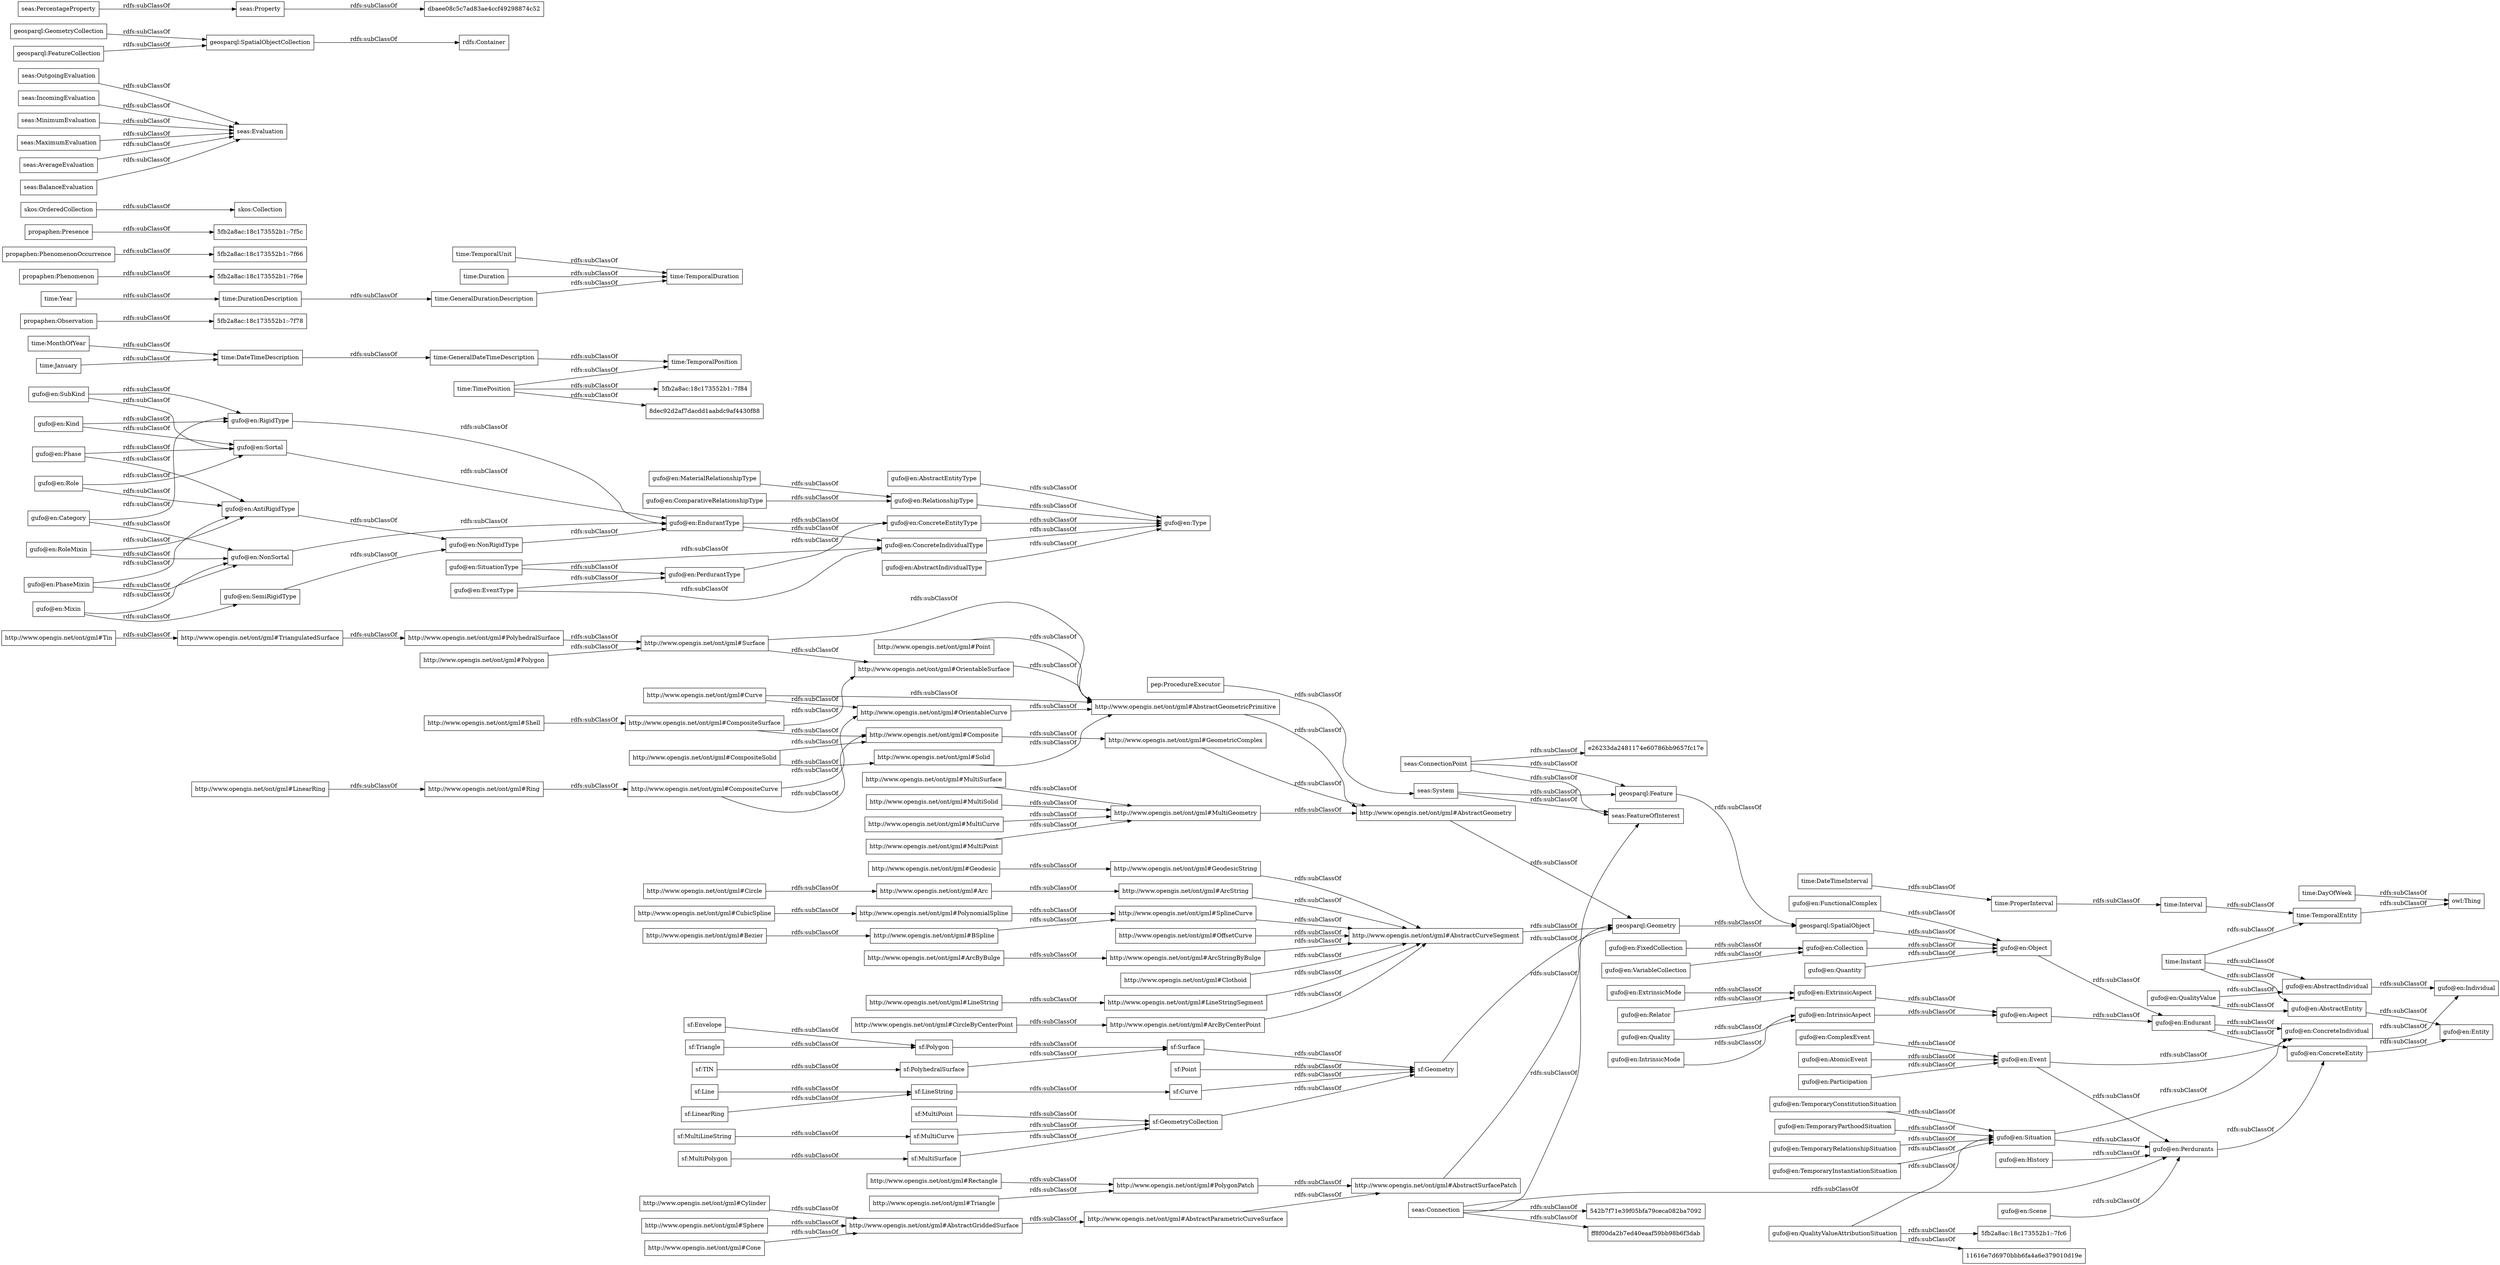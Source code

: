 digraph ar2dtool_diagram { 
rankdir=LR;
size="1000"
node [shape = rectangle, color="black"]; "time:DateTimeInterval" "http://www.opengis.net/ont/gml#MultiSurface" "gufo@en:Category" "gufo@en:History" "http://www.opengis.net/ont/gml#CompositeSurface" "http://www.opengis.net/ont/gml#Triangle" "http://www.opengis.net/ont/gml#MultiSolid" "gufo@en:Quality" "http://www.opengis.net/ont/gml#Cylinder" "time:MonthOfYear" "time:TimePosition" "time:GeneralDateTimeDescription" "gufo@en:Situation" "gufo@en:Sortal" "time:DayOfWeek" "http://www.opengis.net/ont/gml#Surface" "gufo@en:QualityValueAttributionSituation" "5fb2a8ac:18c173552b1:-7f78" "time:TemporalUnit" "time:ProperInterval" "http://www.opengis.net/ont/gml#TriangulatedSurface" "gufo@en:SubKind" "http://www.opengis.net/ont/gml#Composite" "gufo@en:Scene" "gufo@en:ComparativeRelationshipType" "http://www.opengis.net/ont/gml#CompositeCurve" "http://www.opengis.net/ont/gml#PolyhedralSurface" "http://www.opengis.net/ont/gml#ArcString" "gufo@en:TemporaryInstantiationSituation" "gufo@en:ConcreteEntity" "http://www.opengis.net/ont/gml#MultiGeometry" "time:Instant" "gufo@en:AbstractEntity" "http://www.opengis.net/ont/gml#Tin" "gufo@en:AtomicEvent" "propaphen:Phenomenon" "seas:Connection" "http://www.opengis.net/ont/gml#SplineCurve" "http://www.opengis.net/ont/gml#MultiCurve" "gufo@en:AbstractEntityType" "5fb2a8ac:18c173552b1:-7fc6" "propaphen:Observation" "gufo@en:Type" "http://www.opengis.net/ont/gml#OffsetCurve" "http://www.opengis.net/ont/gml#Circle" "http://www.opengis.net/ont/gml#AbstractGriddedSurface" "gufo@en:TemporaryConstitutionSituation" "gufo@en:Phase" "gufo@en:QualityValue" "gufo@en:NonRigidType" "gufo@en:Quantity" "http://www.opengis.net/ont/gml#ArcStringByBulge" "5fb2a8ac:18c173552b1:-7f66" "gufo@en:Perdurants" "gufo@en:Kind" "gufo@en:Endurant" "seas:System" "http://www.opengis.net/ont/gml#Geodesic" "gufo@en:TemporaryParthoodSituation" "gufo@en:PhaseMixin" "http://www.opengis.net/ont/gml#AbstractSurfacePatch" "gufo@en:RelationshipType" "gufo@en:NonSortal" "time:TemporalDuration" "seas:ConnectionPoint" "5fb2a8ac:18c173552b1:-7f5c" "gufo@en:AntiRigidType" "gufo@en:SituationType" "gufo@en:PerdurantType" "gufo@en:Participation" "time:Duration" "gufo@en:RoleMixin" "http://www.opengis.net/ont/gml#Ring" "gufo@en:ExtrinsicMode" "http://www.opengis.net/ont/gml#PolygonPatch" "http://www.opengis.net/ont/gml#LineString" "http://www.opengis.net/ont/gml#AbstractGeometricPrimitive" "http://www.opengis.net/ont/gml#OrientableCurve" "http://www.opengis.net/ont/gml#Clothoid" "http://www.opengis.net/ont/gml#Curve" "5fb2a8ac:18c173552b1:-7f84" "http://www.opengis.net/ont/gml#Arc" "gufo@en:ConcreteEntityType" "http://www.opengis.net/ont/gml#Polygon" "gufo@en:IntrinsicMode" "http://www.opengis.net/ont/gml#Shell" "gufo@en:Role" "http://www.opengis.net/ont/gml#Sphere" "gufo@en:EventType" "time:GeneralDurationDescription" "gufo@en:FixedCollection" "http://www.opengis.net/ont/gml#AbstractParametricCurveSurface" "geosparql:SpatialObject" "gufo@en:ComplexEvent" "http://www.opengis.net/ont/gml#Cone" "gufo@en:ExtrinsicAspect" "propaphen:PhenomenonOccurrence" "skos:Collection" "gufo@en:RigidType" "http://www.opengis.net/ont/gml#GeometricComplex" "http://www.opengis.net/ont/gml#CubicSpline" "http://www.opengis.net/ont/gml#ArcByBulge" "gufo@en:FunctionalComplex" "time:DurationDescription" "propaphen:Presence" "time:TemporalEntity" "gufo@en:Entity" "http://www.opengis.net/ont/gml#PolynomialSpline" "gufo@en:Collection" "http://www.opengis.net/ont/gml#Solid" "gufo@en:VariableCollection" "gufo@en:Mixin" "time:DateTimeDescription" "gufo@en:MaterialRelationshipType" "http://www.opengis.net/ont/gml#LineStringSegment" "skos:OrderedCollection" "gufo@en:EndurantType" "geosparql:Geometry" "http://www.opengis.net/ont/gml#AbstractGeometry" "http://www.opengis.net/ont/gml#Rectangle" "gufo@en:IntrinsicAspect" "gufo@en:Object" "gufo@en:Aspect" "http://www.opengis.net/ont/gml#BSpline" "time:Year" "time:TemporalPosition" "http://www.opengis.net/ont/gml#Point" "geosparql:Feature" "http://www.opengis.net/ont/gml#CircleByCenterPoint" "gufo@en:Event" "http://www.opengis.net/ont/gml#Bezier" "http://www.opengis.net/ont/gml#LinearRing" "gufo@en:Relator" "http://www.opengis.net/ont/gml#ArcByCenterPoint" "http://www.opengis.net/ont/gml#MultiPoint" "5fb2a8ac:18c173552b1:-7f6e" "http://www.opengis.net/ont/gml#OrientableSurface" "http://www.opengis.net/ont/gml#GeodesicString" "http://www.opengis.net/ont/gml#AbstractCurveSegment" "http://www.opengis.net/ont/gml#CompositeSolid" "time:Interval" "gufo@en:TemporaryRelationshipSituation" "gufo@en:SemiRigidType" "seas:OutgoingEvaluation" "seas:IncomingEvaluation" "sf:Geometry" "sf:MultiCurve" "sf:Line" "sf:PolyhedralSurface" "sf:Triangle" "sf:Point" "sf:TIN" "sf:MultiPolygon" "sf:Curve" "sf:MultiSurface" "sf:Envelope" "sf:MultiLineString" "sf:LinearRing" "sf:Polygon" "sf:MultiPoint" "sf:LineString" "sf:GeometryCollection" "sf:Surface" "gufo@en:ConcreteIndividualType" "gufo@en:AbstractIndividual" "gufo@en:Individual" "gufo@en:AbstractIndividualType" "11616e7d6970bbb6fa4a6e379010d19e" "gufo@en:ConcreteIndividual" "8dec92d2af7dacdd1aabdc9af4430f88" "time:January" "geosparql:SpatialObjectCollection" "geosparql:GeometryCollection" "geosparql:FeatureCollection" "seas:MinimumEvaluation" "seas:MaximumEvaluation" "seas:AverageEvaluation" "seas:Evaluation" "seas:PercentageProperty" "seas:Property" "seas:FeatureOfInterest" ; /*classes style*/
	"time:Year" -> "time:DurationDescription" [ label = "rdfs:subClassOf" ];
	"gufo@en:QualityValue" -> "gufo@en:AbstractEntity" [ label = "rdfs:subClassOf" ];
	"gufo@en:QualityValue" -> "gufo@en:AbstractIndividual" [ label = "rdfs:subClassOf" ];
	"time:Instant" -> "gufo@en:AbstractEntity" [ label = "rdfs:subClassOf" ];
	"time:Instant" -> "time:TemporalEntity" [ label = "rdfs:subClassOf" ];
	"time:Instant" -> "gufo@en:AbstractIndividual" [ label = "rdfs:subClassOf" ];
	"http://www.opengis.net/ont/gml#GeometricComplex" -> "http://www.opengis.net/ont/gml#AbstractGeometry" [ label = "rdfs:subClassOf" ];
	"sf:MultiPolygon" -> "sf:MultiSurface" [ label = "rdfs:subClassOf" ];
	"seas:AverageEvaluation" -> "seas:Evaluation" [ label = "rdfs:subClassOf" ];
	"sf:MultiPoint" -> "sf:GeometryCollection" [ label = "rdfs:subClassOf" ];
	"http://www.opengis.net/ont/gml#GeodesicString" -> "http://www.opengis.net/ont/gml#AbstractCurveSegment" [ label = "rdfs:subClassOf" ];
	"http://www.opengis.net/ont/gml#ArcStringByBulge" -> "http://www.opengis.net/ont/gml#AbstractCurveSegment" [ label = "rdfs:subClassOf" ];
	"http://www.opengis.net/ont/gml#Solid" -> "http://www.opengis.net/ont/gml#AbstractGeometricPrimitive" [ label = "rdfs:subClassOf" ];
	"gufo@en:Quality" -> "gufo@en:IntrinsicAspect" [ label = "rdfs:subClassOf" ];
	"propaphen:PhenomenonOccurrence" -> "5fb2a8ac:18c173552b1:-7f66" [ label = "rdfs:subClassOf" ];
	"sf:LineString" -> "sf:Curve" [ label = "rdfs:subClassOf" ];
	"seas:MaximumEvaluation" -> "seas:Evaluation" [ label = "rdfs:subClassOf" ];
	"geosparql:SpatialObject" -> "gufo@en:Object" [ label = "rdfs:subClassOf" ];
	"http://www.opengis.net/ont/gml#CompositeSurface" -> "http://www.opengis.net/ont/gml#OrientableSurface" [ label = "rdfs:subClassOf" ];
	"http://www.opengis.net/ont/gml#CompositeSurface" -> "http://www.opengis.net/ont/gml#Composite" [ label = "rdfs:subClassOf" ];
	"skos:OrderedCollection" -> "skos:Collection" [ label = "rdfs:subClassOf" ];
	"http://www.opengis.net/ont/gml#Tin" -> "http://www.opengis.net/ont/gml#TriangulatedSurface" [ label = "rdfs:subClassOf" ];
	"gufo@en:TemporaryInstantiationSituation" -> "gufo@en:Situation" [ label = "rdfs:subClassOf" ];
	"time:DayOfWeek" -> "owl:Thing" [ label = "rdfs:subClassOf" ];
	"http://www.opengis.net/ont/gml#Geodesic" -> "http://www.opengis.net/ont/gml#GeodesicString" [ label = "rdfs:subClassOf" ];
	"time:Interval" -> "time:TemporalEntity" [ label = "rdfs:subClassOf" ];
	"http://www.opengis.net/ont/gml#Point" -> "http://www.opengis.net/ont/gml#AbstractGeometricPrimitive" [ label = "rdfs:subClassOf" ];
	"sf:Curve" -> "sf:Geometry" [ label = "rdfs:subClassOf" ];
	"gufo@en:Scene" -> "gufo@en:Perdurants" [ label = "rdfs:subClassOf" ];
	"http://www.opengis.net/ont/gml#AbstractSurfacePatch" -> "geosparql:Geometry" [ label = "rdfs:subClassOf" ];
	"gufo@en:ComplexEvent" -> "gufo@en:Event" [ label = "rdfs:subClassOf" ];
	"http://www.opengis.net/ont/gml#Polygon" -> "http://www.opengis.net/ont/gml#Surface" [ label = "rdfs:subClassOf" ];
	"http://www.opengis.net/ont/gml#BSpline" -> "http://www.opengis.net/ont/gml#SplineCurve" [ label = "rdfs:subClassOf" ];
	"sf:Surface" -> "sf:Geometry" [ label = "rdfs:subClassOf" ];
	"propaphen:Phenomenon" -> "5fb2a8ac:18c173552b1:-7f6e" [ label = "rdfs:subClassOf" ];
	"seas:Connection" -> "gufo@en:Perdurants" [ label = "rdfs:subClassOf" ];
	"seas:Connection" -> "542b7f71e39f05bfa79ceca082ba7092" [ label = "rdfs:subClassOf" ];
	"seas:Connection" -> "ff8f00da2b7ed40eaaf59bb98b6f3dab" [ label = "rdfs:subClassOf" ];
	"seas:Connection" -> "seas:FeatureOfInterest" [ label = "rdfs:subClassOf" ];
	"http://www.opengis.net/ont/gml#Circle" -> "http://www.opengis.net/ont/gml#Arc" [ label = "rdfs:subClassOf" ];
	"gufo@en:QualityValueAttributionSituation" -> "5fb2a8ac:18c173552b1:-7fc6" [ label = "rdfs:subClassOf" ];
	"gufo@en:QualityValueAttributionSituation" -> "gufo@en:Situation" [ label = "rdfs:subClassOf" ];
	"gufo@en:QualityValueAttributionSituation" -> "11616e7d6970bbb6fa4a6e379010d19e" [ label = "rdfs:subClassOf" ];
	"time:DateTimeInterval" -> "time:ProperInterval" [ label = "rdfs:subClassOf" ];
	"seas:Property" -> "dbaee08c5c7ad83ae4ccf49298874c52" [ label = "rdfs:subClassOf" ];
	"http://www.opengis.net/ont/gml#MultiSurface" -> "http://www.opengis.net/ont/gml#MultiGeometry" [ label = "rdfs:subClassOf" ];
	"time:GeneralDateTimeDescription" -> "time:TemporalPosition" [ label = "rdfs:subClassOf" ];
	"sf:MultiCurve" -> "sf:GeometryCollection" [ label = "rdfs:subClassOf" ];
	"gufo@en:IntrinsicAspect" -> "gufo@en:Aspect" [ label = "rdfs:subClassOf" ];
	"http://www.opengis.net/ont/gml#CircleByCenterPoint" -> "http://www.opengis.net/ont/gml#ArcByCenterPoint" [ label = "rdfs:subClassOf" ];
	"http://www.opengis.net/ont/gml#AbstractGeometricPrimitive" -> "http://www.opengis.net/ont/gml#AbstractGeometry" [ label = "rdfs:subClassOf" ];
	"sf:PolyhedralSurface" -> "sf:Surface" [ label = "rdfs:subClassOf" ];
	"time:MonthOfYear" -> "time:DateTimeDescription" [ label = "rdfs:subClassOf" ];
	"sf:Envelope" -> "sf:Polygon" [ label = "rdfs:subClassOf" ];
	"http://www.opengis.net/ont/gml#MultiPoint" -> "http://www.opengis.net/ont/gml#MultiGeometry" [ label = "rdfs:subClassOf" ];
	"gufo@en:Relator" -> "gufo@en:ExtrinsicAspect" [ label = "rdfs:subClassOf" ];
	"gufo@en:EventType" -> "gufo@en:PerdurantType" [ label = "rdfs:subClassOf" ];
	"gufo@en:EventType" -> "gufo@en:ConcreteIndividualType" [ label = "rdfs:subClassOf" ];
	"http://www.opengis.net/ont/gml#PolygonPatch" -> "http://www.opengis.net/ont/gml#AbstractSurfacePatch" [ label = "rdfs:subClassOf" ];
	"gufo@en:Quantity" -> "gufo@en:Object" [ label = "rdfs:subClassOf" ];
	"gufo@en:TemporaryConstitutionSituation" -> "gufo@en:Situation" [ label = "rdfs:subClassOf" ];
	"http://www.opengis.net/ont/gml#Rectangle" -> "http://www.opengis.net/ont/gml#PolygonPatch" [ label = "rdfs:subClassOf" ];
	"gufo@en:AbstractEntity" -> "gufo@en:Entity" [ label = "rdfs:subClassOf" ];
	"time:DateTimeDescription" -> "time:GeneralDateTimeDescription" [ label = "rdfs:subClassOf" ];
	"time:ProperInterval" -> "time:Interval" [ label = "rdfs:subClassOf" ];
	"http://www.opengis.net/ont/gml#LineString" -> "http://www.opengis.net/ont/gml#LineStringSegment" [ label = "rdfs:subClassOf" ];
	"http://www.opengis.net/ont/gml#AbstractParametricCurveSurface" -> "http://www.opengis.net/ont/gml#AbstractSurfacePatch" [ label = "rdfs:subClassOf" ];
	"http://www.opengis.net/ont/gml#Sphere" -> "http://www.opengis.net/ont/gml#AbstractGriddedSurface" [ label = "rdfs:subClassOf" ];
	"http://www.opengis.net/ont/gml#PolynomialSpline" -> "http://www.opengis.net/ont/gml#SplineCurve" [ label = "rdfs:subClassOf" ];
	"gufo@en:ComparativeRelationshipType" -> "gufo@en:RelationshipType" [ label = "rdfs:subClassOf" ];
	"gufo@en:NonSortal" -> "gufo@en:EndurantType" [ label = "rdfs:subClassOf" ];
	"gufo@en:Phase" -> "gufo@en:Sortal" [ label = "rdfs:subClassOf" ];
	"gufo@en:Phase" -> "gufo@en:AntiRigidType" [ label = "rdfs:subClassOf" ];
	"http://www.opengis.net/ont/gml#AbstractGriddedSurface" -> "http://www.opengis.net/ont/gml#AbstractParametricCurveSurface" [ label = "rdfs:subClassOf" ];
	"gufo@en:PerdurantType" -> "gufo@en:ConcreteEntityType" [ label = "rdfs:subClassOf" ];
	"seas:ConnectionPoint" -> "geosparql:Feature" [ label = "rdfs:subClassOf" ];
	"seas:ConnectionPoint" -> "e26233da2481174e60786bb9657fc17e" [ label = "rdfs:subClassOf" ];
	"seas:ConnectionPoint" -> "seas:FeatureOfInterest" [ label = "rdfs:subClassOf" ];
	"http://www.opengis.net/ont/gml#AbstractGeometry" -> "geosparql:Geometry" [ label = "rdfs:subClassOf" ];
	"gufo@en:FunctionalComplex" -> "gufo@en:Object" [ label = "rdfs:subClassOf" ];
	"gufo@en:AtomicEvent" -> "gufo@en:Event" [ label = "rdfs:subClassOf" ];
	"http://www.opengis.net/ont/gml#Clothoid" -> "http://www.opengis.net/ont/gml#AbstractCurveSegment" [ label = "rdfs:subClassOf" ];
	"http://www.opengis.net/ont/gml#Ring" -> "http://www.opengis.net/ont/gml#CompositeCurve" [ label = "rdfs:subClassOf" ];
	"gufo@en:Endurant" -> "gufo@en:ConcreteEntity" [ label = "rdfs:subClassOf" ];
	"gufo@en:Endurant" -> "gufo@en:ConcreteIndividual" [ label = "rdfs:subClassOf" ];
	"http://www.opengis.net/ont/gml#Cylinder" -> "http://www.opengis.net/ont/gml#AbstractGriddedSurface" [ label = "rdfs:subClassOf" ];
	"gufo@en:Collection" -> "gufo@en:Object" [ label = "rdfs:subClassOf" ];
	"gufo@en:History" -> "gufo@en:Perdurants" [ label = "rdfs:subClassOf" ];
	"gufo@en:Event" -> "gufo@en:Perdurants" [ label = "rdfs:subClassOf" ];
	"gufo@en:Event" -> "gufo@en:ConcreteIndividual" [ label = "rdfs:subClassOf" ];
	"http://www.opengis.net/ont/gml#MultiGeometry" -> "http://www.opengis.net/ont/gml#AbstractGeometry" [ label = "rdfs:subClassOf" ];
	"http://www.opengis.net/ont/gml#PolyhedralSurface" -> "http://www.opengis.net/ont/gml#Surface" [ label = "rdfs:subClassOf" ];
	"gufo@en:Aspect" -> "gufo@en:Endurant" [ label = "rdfs:subClassOf" ];
	"http://www.opengis.net/ont/gml#LineStringSegment" -> "http://www.opengis.net/ont/gml#AbstractCurveSegment" [ label = "rdfs:subClassOf" ];
	"time:GeneralDurationDescription" -> "time:TemporalDuration" [ label = "rdfs:subClassOf" ];
	"pep:ProcedureExecutor" -> "seas:System" [ label = "rdfs:subClassOf" ];
	"gufo@en:EndurantType" -> "gufo@en:ConcreteEntityType" [ label = "rdfs:subClassOf" ];
	"gufo@en:EndurantType" -> "gufo@en:ConcreteIndividualType" [ label = "rdfs:subClassOf" ];
	"gufo@en:SituationType" -> "gufo@en:PerdurantType" [ label = "rdfs:subClassOf" ];
	"gufo@en:SituationType" -> "gufo@en:ConcreteIndividualType" [ label = "rdfs:subClassOf" ];
	"http://www.opengis.net/ont/gml#MultiCurve" -> "http://www.opengis.net/ont/gml#MultiGeometry" [ label = "rdfs:subClassOf" ];
	"gufo@en:AbstractIndividualType" -> "gufo@en:Type" [ label = "rdfs:subClassOf" ];
	"http://www.opengis.net/ont/gml#SplineCurve" -> "http://www.opengis.net/ont/gml#AbstractCurveSegment" [ label = "rdfs:subClassOf" ];
	"http://www.opengis.net/ont/gml#Cone" -> "http://www.opengis.net/ont/gml#AbstractGriddedSurface" [ label = "rdfs:subClassOf" ];
	"http://www.opengis.net/ont/gml#OrientableSurface" -> "http://www.opengis.net/ont/gml#AbstractGeometricPrimitive" [ label = "rdfs:subClassOf" ];
	"seas:BalanceEvaluation" -> "seas:Evaluation" [ label = "rdfs:subClassOf" ];
	"gufo@en:NonRigidType" -> "gufo@en:EndurantType" [ label = "rdfs:subClassOf" ];
	"time:TemporalUnit" -> "time:TemporalDuration" [ label = "rdfs:subClassOf" ];
	"gufo@en:Situation" -> "gufo@en:Perdurants" [ label = "rdfs:subClassOf" ];
	"gufo@en:Situation" -> "gufo@en:ConcreteIndividual" [ label = "rdfs:subClassOf" ];
	"sf:MultiLineString" -> "sf:MultiCurve" [ label = "rdfs:subClassOf" ];
	"gufo@en:SemiRigidType" -> "gufo@en:NonRigidType" [ label = "rdfs:subClassOf" ];
	"sf:Polygon" -> "sf:Surface" [ label = "rdfs:subClassOf" ];
	"time:DurationDescription" -> "time:GeneralDurationDescription" [ label = "rdfs:subClassOf" ];
	"gufo@en:Category" -> "gufo@en:RigidType" [ label = "rdfs:subClassOf" ];
	"gufo@en:Category" -> "gufo@en:NonSortal" [ label = "rdfs:subClassOf" ];
	"gufo@en:RoleMixin" -> "gufo@en:NonSortal" [ label = "rdfs:subClassOf" ];
	"gufo@en:RoleMixin" -> "gufo@en:AntiRigidType" [ label = "rdfs:subClassOf" ];
	"gufo@en:MaterialRelationshipType" -> "gufo@en:RelationshipType" [ label = "rdfs:subClassOf" ];
	"gufo@en:AbstractIndividual" -> "gufo@en:Individual" [ label = "rdfs:subClassOf" ];
	"sf:LinearRing" -> "sf:LineString" [ label = "rdfs:subClassOf" ];
	"time:January" -> "time:DateTimeDescription" [ label = "rdfs:subClassOf" ];
	"gufo@en:TemporaryParthoodSituation" -> "gufo@en:Situation" [ label = "rdfs:subClassOf" ];
	"sf:GeometryCollection" -> "sf:Geometry" [ label = "rdfs:subClassOf" ];
	"gufo@en:ConcreteEntity" -> "gufo@en:Entity" [ label = "rdfs:subClassOf" ];
	"gufo@en:Participation" -> "gufo@en:Event" [ label = "rdfs:subClassOf" ];
	"http://www.opengis.net/ont/gml#ArcByBulge" -> "http://www.opengis.net/ont/gml#ArcStringByBulge" [ label = "rdfs:subClassOf" ];
	"http://www.opengis.net/ont/gml#CompositeCurve" -> "http://www.opengis.net/ont/gml#OrientableCurve" [ label = "rdfs:subClassOf" ];
	"http://www.opengis.net/ont/gml#CompositeCurve" -> "http://www.opengis.net/ont/gml#Composite" [ label = "rdfs:subClassOf" ];
	"sf:MultiSurface" -> "sf:GeometryCollection" [ label = "rdfs:subClassOf" ];
	"gufo@en:AbstractEntityType" -> "gufo@en:Type" [ label = "rdfs:subClassOf" ];
	"http://www.opengis.net/ont/gml#MultiSolid" -> "http://www.opengis.net/ont/gml#MultiGeometry" [ label = "rdfs:subClassOf" ];
	"geosparql:FeatureCollection" -> "geosparql:SpatialObjectCollection" [ label = "rdfs:subClassOf" ];
	"gufo@en:ExtrinsicMode" -> "gufo@en:ExtrinsicAspect" [ label = "rdfs:subClassOf" ];
	"http://www.opengis.net/ont/gml#Bezier" -> "http://www.opengis.net/ont/gml#BSpline" [ label = "rdfs:subClassOf" ];
	"gufo@en:Role" -> "gufo@en:Sortal" [ label = "rdfs:subClassOf" ];
	"gufo@en:Role" -> "gufo@en:AntiRigidType" [ label = "rdfs:subClassOf" ];
	"time:Duration" -> "time:TemporalDuration" [ label = "rdfs:subClassOf" ];
	"http://www.opengis.net/ont/gml#Composite" -> "http://www.opengis.net/ont/gml#GeometricComplex" [ label = "rdfs:subClassOf" ];
	"http://www.opengis.net/ont/gml#ArcByCenterPoint" -> "http://www.opengis.net/ont/gml#AbstractCurveSegment" [ label = "rdfs:subClassOf" ];
	"geosparql:SpatialObjectCollection" -> "rdfs:Container" [ label = "rdfs:subClassOf" ];
	"gufo@en:ConcreteIndividualType" -> "gufo@en:Type" [ label = "rdfs:subClassOf" ];
	"time:TemporalEntity" -> "owl:Thing" [ label = "rdfs:subClassOf" ];
	"http://www.opengis.net/ont/gml#Arc" -> "http://www.opengis.net/ont/gml#ArcString" [ label = "rdfs:subClassOf" ];
	"gufo@en:RelationshipType" -> "gufo@en:Type" [ label = "rdfs:subClassOf" ];
	"gufo@en:Kind" -> "gufo@en:Sortal" [ label = "rdfs:subClassOf" ];
	"gufo@en:Kind" -> "gufo@en:RigidType" [ label = "rdfs:subClassOf" ];
	"http://www.opengis.net/ont/gml#ArcString" -> "http://www.opengis.net/ont/gml#AbstractCurveSegment" [ label = "rdfs:subClassOf" ];
	"http://www.opengis.net/ont/gml#Shell" -> "http://www.opengis.net/ont/gml#CompositeSurface" [ label = "rdfs:subClassOf" ];
	"sf:Line" -> "sf:LineString" [ label = "rdfs:subClassOf" ];
	"sf:TIN" -> "sf:PolyhedralSurface" [ label = "rdfs:subClassOf" ];
	"sf:Geometry" -> "geosparql:Geometry" [ label = "rdfs:subClassOf" ];
	"http://www.opengis.net/ont/gml#Surface" -> "http://www.opengis.net/ont/gml#OrientableSurface" [ label = "rdfs:subClassOf" ];
	"http://www.opengis.net/ont/gml#Surface" -> "http://www.opengis.net/ont/gml#AbstractGeometricPrimitive" [ label = "rdfs:subClassOf" ];
	"gufo@en:ConcreteIndividual" -> "gufo@en:Individual" [ label = "rdfs:subClassOf" ];
	"geosparql:GeometryCollection" -> "geosparql:SpatialObjectCollection" [ label = "rdfs:subClassOf" ];
	"http://www.opengis.net/ont/gml#CompositeSolid" -> "http://www.opengis.net/ont/gml#Solid" [ label = "rdfs:subClassOf" ];
	"http://www.opengis.net/ont/gml#CompositeSolid" -> "http://www.opengis.net/ont/gml#Composite" [ label = "rdfs:subClassOf" ];
	"http://www.opengis.net/ont/gml#LinearRing" -> "http://www.opengis.net/ont/gml#Ring" [ label = "rdfs:subClassOf" ];
	"gufo@en:SubKind" -> "gufo@en:Sortal" [ label = "rdfs:subClassOf" ];
	"gufo@en:SubKind" -> "gufo@en:RigidType" [ label = "rdfs:subClassOf" ];
	"gufo@en:Perdurants" -> "gufo@en:ConcreteEntity" [ label = "rdfs:subClassOf" ];
	"propaphen:Observation" -> "5fb2a8ac:18c173552b1:-7f78" [ label = "rdfs:subClassOf" ];
	"gufo@en:Mixin" -> "gufo@en:SemiRigidType" [ label = "rdfs:subClassOf" ];
	"gufo@en:Mixin" -> "gufo@en:NonSortal" [ label = "rdfs:subClassOf" ];
	"http://www.opengis.net/ont/gml#Triangle" -> "http://www.opengis.net/ont/gml#PolygonPatch" [ label = "rdfs:subClassOf" ];
	"http://www.opengis.net/ont/gml#OffsetCurve" -> "http://www.opengis.net/ont/gml#AbstractCurveSegment" [ label = "rdfs:subClassOf" ];
	"http://www.opengis.net/ont/gml#Curve" -> "http://www.opengis.net/ont/gml#OrientableCurve" [ label = "rdfs:subClassOf" ];
	"http://www.opengis.net/ont/gml#Curve" -> "http://www.opengis.net/ont/gml#AbstractGeometricPrimitive" [ label = "rdfs:subClassOf" ];
	"seas:MinimumEvaluation" -> "seas:Evaluation" [ label = "rdfs:subClassOf" ];
	"propaphen:Presence" -> "5fb2a8ac:18c173552b1:-7f5c" [ label = "rdfs:subClassOf" ];
	"gufo@en:ConcreteEntityType" -> "gufo@en:Type" [ label = "rdfs:subClassOf" ];
	"gufo@en:RigidType" -> "gufo@en:EndurantType" [ label = "rdfs:subClassOf" ];
	"time:TimePosition" -> "5fb2a8ac:18c173552b1:-7f84" [ label = "rdfs:subClassOf" ];
	"time:TimePosition" -> "time:TemporalPosition" [ label = "rdfs:subClassOf" ];
	"time:TimePosition" -> "8dec92d2af7dacdd1aabdc9af4430f88" [ label = "rdfs:subClassOf" ];
	"http://www.opengis.net/ont/gml#CubicSpline" -> "http://www.opengis.net/ont/gml#PolynomialSpline" [ label = "rdfs:subClassOf" ];
	"gufo@en:Object" -> "gufo@en:Endurant" [ label = "rdfs:subClassOf" ];
	"geosparql:Feature" -> "geosparql:SpatialObject" [ label = "rdfs:subClassOf" ];
	"gufo@en:Sortal" -> "gufo@en:EndurantType" [ label = "rdfs:subClassOf" ];
	"gufo@en:IntrinsicMode" -> "gufo@en:IntrinsicAspect" [ label = "rdfs:subClassOf" ];
	"sf:Triangle" -> "sf:Polygon" [ label = "rdfs:subClassOf" ];
	"seas:System" -> "geosparql:Feature" [ label = "rdfs:subClassOf" ];
	"seas:System" -> "seas:FeatureOfInterest" [ label = "rdfs:subClassOf" ];
	"sf:Point" -> "sf:Geometry" [ label = "rdfs:subClassOf" ];
	"gufo@en:VariableCollection" -> "gufo@en:Collection" [ label = "rdfs:subClassOf" ];
	"gufo@en:AntiRigidType" -> "gufo@en:NonRigidType" [ label = "rdfs:subClassOf" ];
	"seas:IncomingEvaluation" -> "seas:Evaluation" [ label = "rdfs:subClassOf" ];
	"gufo@en:FixedCollection" -> "gufo@en:Collection" [ label = "rdfs:subClassOf" ];
	"seas:PercentageProperty" -> "seas:Property" [ label = "rdfs:subClassOf" ];
	"http://www.opengis.net/ont/gml#AbstractCurveSegment" -> "geosparql:Geometry" [ label = "rdfs:subClassOf" ];
	"gufo@en:ExtrinsicAspect" -> "gufo@en:Aspect" [ label = "rdfs:subClassOf" ];
	"seas:OutgoingEvaluation" -> "seas:Evaluation" [ label = "rdfs:subClassOf" ];
	"http://www.opengis.net/ont/gml#OrientableCurve" -> "http://www.opengis.net/ont/gml#AbstractGeometricPrimitive" [ label = "rdfs:subClassOf" ];
	"http://www.opengis.net/ont/gml#TriangulatedSurface" -> "http://www.opengis.net/ont/gml#PolyhedralSurface" [ label = "rdfs:subClassOf" ];
	"gufo@en:TemporaryRelationshipSituation" -> "gufo@en:Situation" [ label = "rdfs:subClassOf" ];
	"geosparql:Geometry" -> "geosparql:SpatialObject" [ label = "rdfs:subClassOf" ];
	"gufo@en:PhaseMixin" -> "gufo@en:NonSortal" [ label = "rdfs:subClassOf" ];
	"gufo@en:PhaseMixin" -> "gufo@en:AntiRigidType" [ label = "rdfs:subClassOf" ];

}
